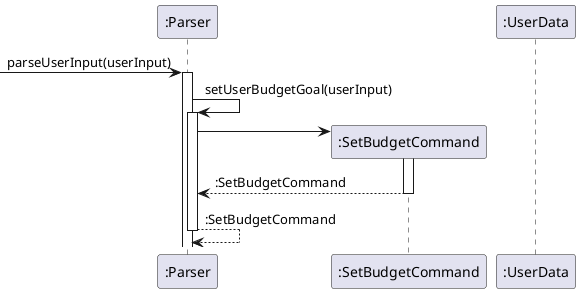@startuml
participant ":Parser" as Parser
participant ":SetBudgetCommand" as SetBudgetCommand
participant ":UserData" as UserData

[-> Parser : parseUserInput(userInput)
activate Parser
Parser -> Parser : setUserBudgetGoal(userInput)
activate Parser
create SetBudgetCommand
Parser -> SetBudgetCommand
activate SetBudgetCommand
SetBudgetCommand --> Parser : :SetBudgetCommand
deactivate SetBudgetCommand
Parser --> Parser : :SetBudgetCommand

deactivate Parser

@enduml
